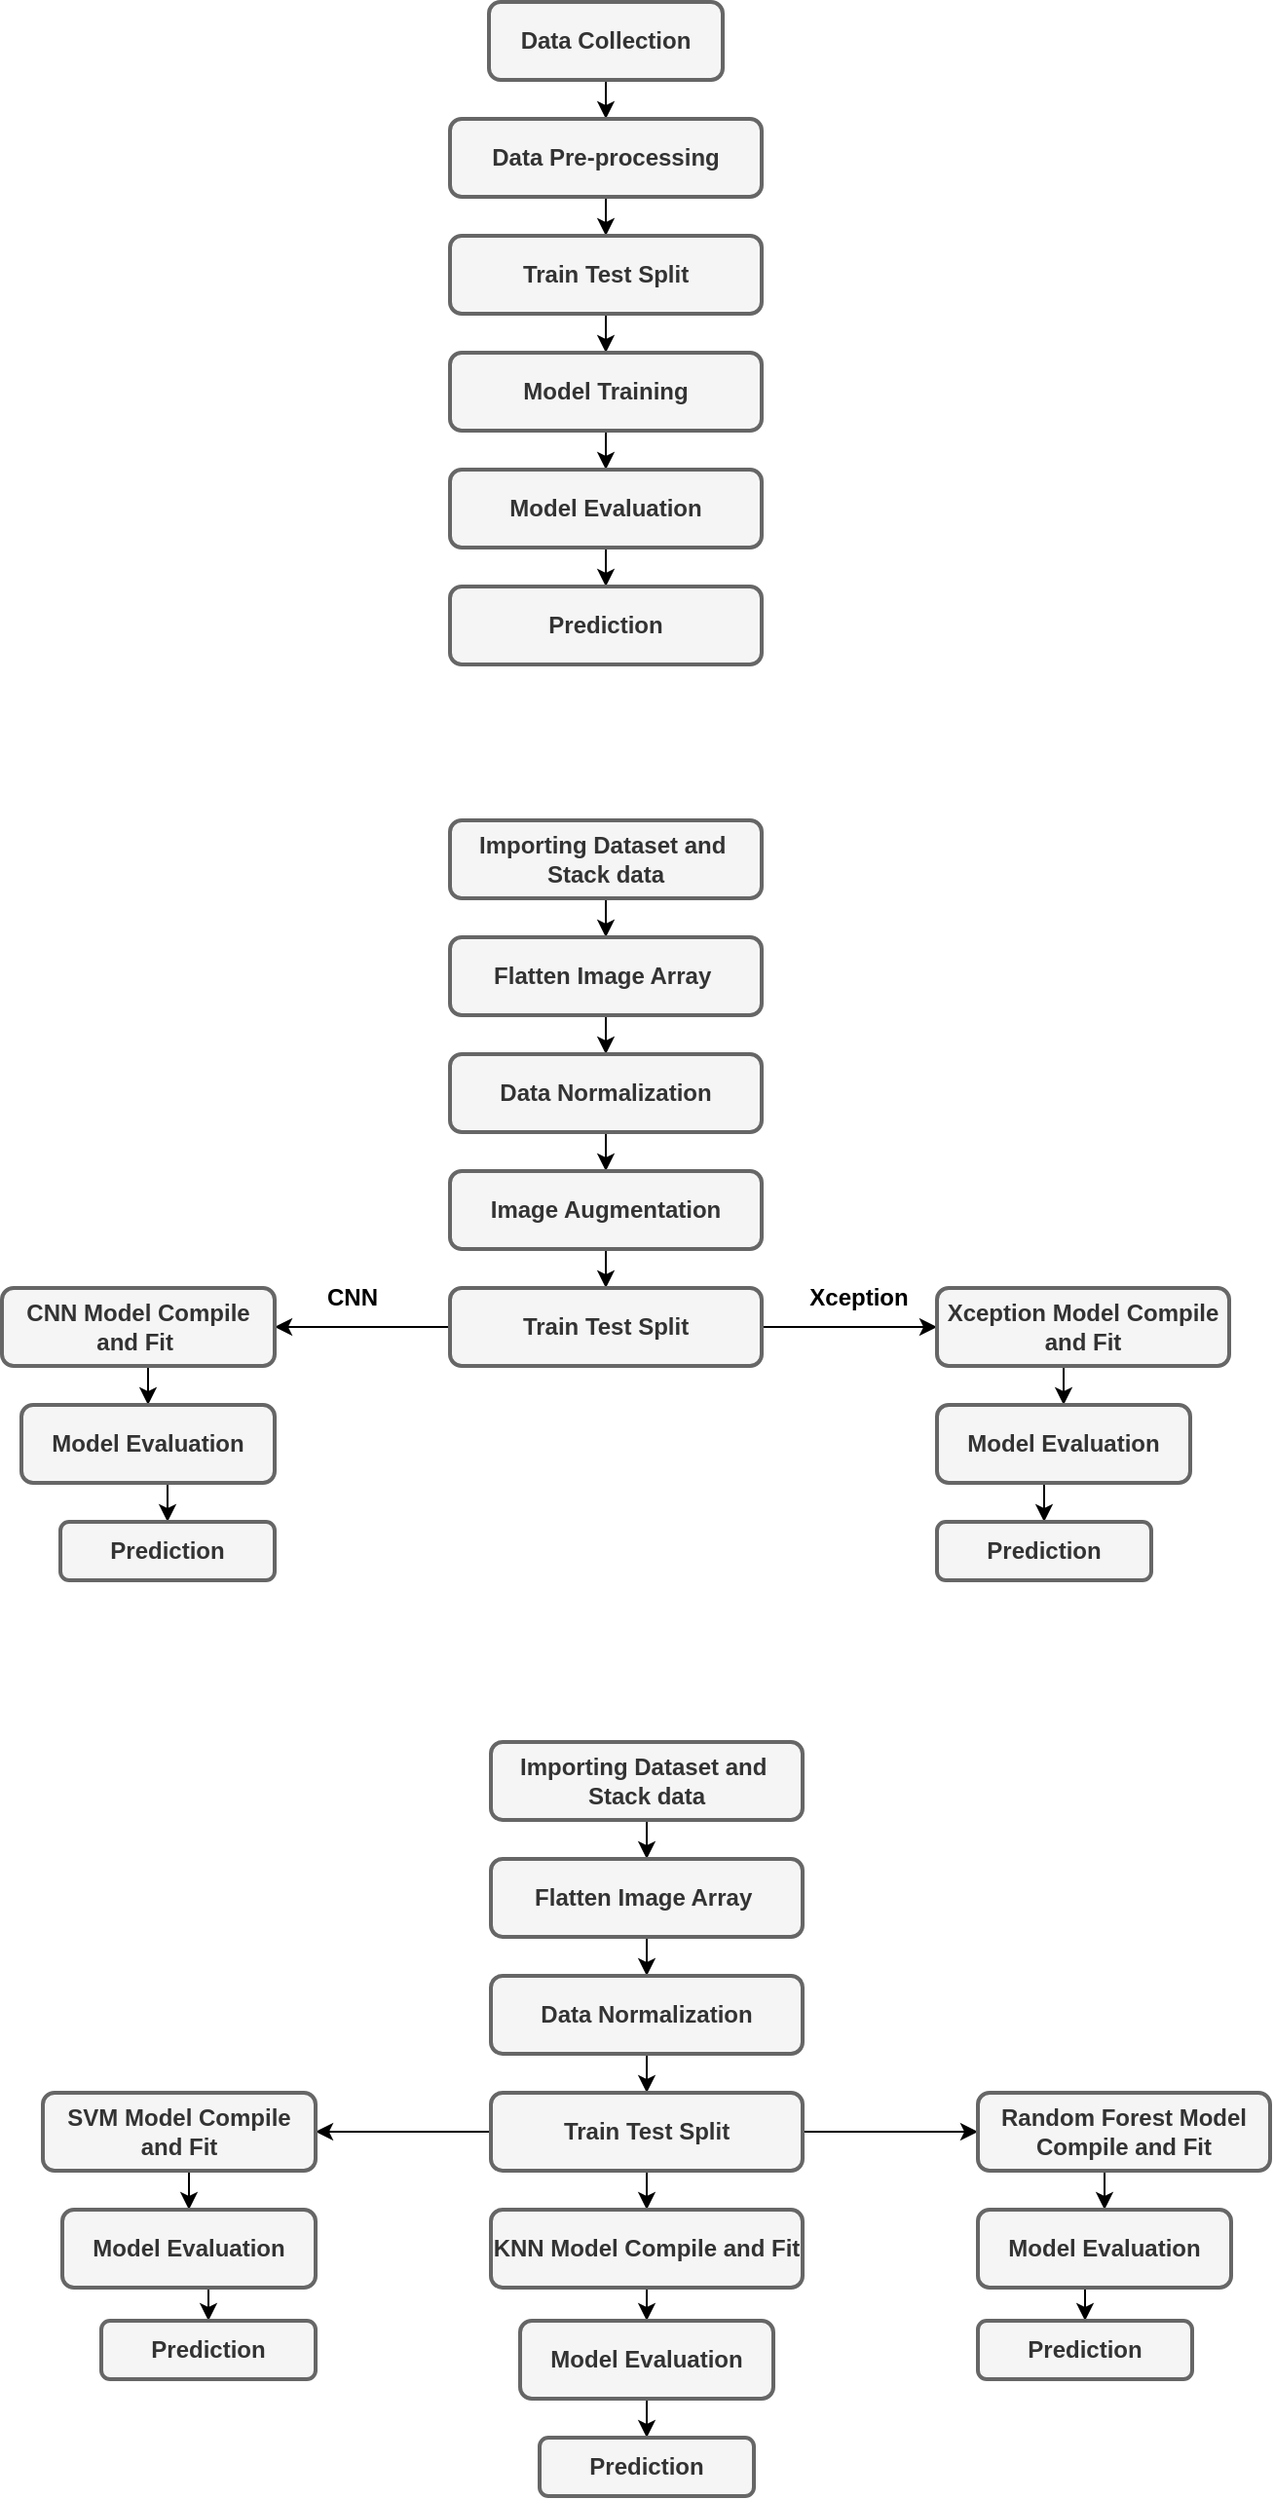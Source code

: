 <mxfile version="16.6.3" type="device" pages="2"><diagram id="3vPf51ADZp8cRpBSdEIF" name="Page-1"><mxGraphModel dx="1038" dy="539" grid="0" gridSize="10" guides="1" tooltips="1" connect="1" arrows="1" fold="1" page="0" pageScale="1" pageWidth="850" pageHeight="10000" math="0" shadow="0"><root><mxCell id="0"/><mxCell id="1" parent="0"/><mxCell id="pAZRWDwlo55XPpH5d5EI-12" style="edgeStyle=orthogonalEdgeStyle;rounded=0;orthogonalLoop=1;jettySize=auto;html=1;exitX=0.5;exitY=1;exitDx=0;exitDy=0;entryX=0.5;entryY=0;entryDx=0;entryDy=0;" edge="1" parent="1" source="pAZRWDwlo55XPpH5d5EI-1" target="pAZRWDwlo55XPpH5d5EI-4"><mxGeometry relative="1" as="geometry"/></mxCell><mxCell id="pAZRWDwlo55XPpH5d5EI-1" value="Data Collection" style="rounded=1;whiteSpace=wrap;html=1;strokeWidth=2;fillColor=#f5f5f5;fontColor=#333333;strokeColor=#666666;fontStyle=1" vertex="1" parent="1"><mxGeometry x="320" y="300" width="120" height="40" as="geometry"/></mxCell><mxCell id="pAZRWDwlo55XPpH5d5EI-13" style="edgeStyle=orthogonalEdgeStyle;rounded=0;orthogonalLoop=1;jettySize=auto;html=1;exitX=0.5;exitY=1;exitDx=0;exitDy=0;entryX=0.5;entryY=0;entryDx=0;entryDy=0;" edge="1" parent="1" source="pAZRWDwlo55XPpH5d5EI-4" target="pAZRWDwlo55XPpH5d5EI-8"><mxGeometry relative="1" as="geometry"/></mxCell><mxCell id="pAZRWDwlo55XPpH5d5EI-4" value="Data Pre-processing" style="rounded=1;whiteSpace=wrap;html=1;strokeWidth=2;fillColor=#f5f5f5;fontColor=#333333;strokeColor=#666666;fontStyle=1" vertex="1" parent="1"><mxGeometry x="300" y="360" width="160" height="40" as="geometry"/></mxCell><mxCell id="pAZRWDwlo55XPpH5d5EI-14" style="edgeStyle=orthogonalEdgeStyle;rounded=0;orthogonalLoop=1;jettySize=auto;html=1;exitX=0.5;exitY=1;exitDx=0;exitDy=0;entryX=0.5;entryY=0;entryDx=0;entryDy=0;" edge="1" parent="1" source="pAZRWDwlo55XPpH5d5EI-8" target="pAZRWDwlo55XPpH5d5EI-9"><mxGeometry relative="1" as="geometry"/></mxCell><mxCell id="pAZRWDwlo55XPpH5d5EI-8" value="Train Test Split" style="rounded=1;whiteSpace=wrap;html=1;strokeWidth=2;fillColor=#f5f5f5;fontColor=#333333;strokeColor=#666666;fontStyle=1" vertex="1" parent="1"><mxGeometry x="300" y="420" width="160" height="40" as="geometry"/></mxCell><mxCell id="pAZRWDwlo55XPpH5d5EI-15" style="edgeStyle=orthogonalEdgeStyle;rounded=0;orthogonalLoop=1;jettySize=auto;html=1;exitX=0.5;exitY=1;exitDx=0;exitDy=0;entryX=0.5;entryY=0;entryDx=0;entryDy=0;" edge="1" parent="1" source="pAZRWDwlo55XPpH5d5EI-9" target="pAZRWDwlo55XPpH5d5EI-10"><mxGeometry relative="1" as="geometry"/></mxCell><mxCell id="pAZRWDwlo55XPpH5d5EI-9" value="Model Training" style="rounded=1;whiteSpace=wrap;html=1;strokeWidth=2;fillColor=#f5f5f5;fontColor=#333333;strokeColor=#666666;fontStyle=1" vertex="1" parent="1"><mxGeometry x="300" y="480" width="160" height="40" as="geometry"/></mxCell><mxCell id="pAZRWDwlo55XPpH5d5EI-16" style="edgeStyle=orthogonalEdgeStyle;rounded=0;orthogonalLoop=1;jettySize=auto;html=1;exitX=0.5;exitY=1;exitDx=0;exitDy=0;entryX=0.5;entryY=0;entryDx=0;entryDy=0;" edge="1" parent="1" source="pAZRWDwlo55XPpH5d5EI-10" target="pAZRWDwlo55XPpH5d5EI-11"><mxGeometry relative="1" as="geometry"/></mxCell><mxCell id="pAZRWDwlo55XPpH5d5EI-10" value="Model Evaluation" style="rounded=1;whiteSpace=wrap;html=1;strokeWidth=2;fontStyle=1;fillColor=#f5f5f5;fontColor=#333333;strokeColor=#666666;" vertex="1" parent="1"><mxGeometry x="300" y="540" width="160" height="40" as="geometry"/></mxCell><mxCell id="pAZRWDwlo55XPpH5d5EI-11" value="Prediction" style="rounded=1;whiteSpace=wrap;html=1;strokeWidth=2;fillColor=#f5f5f5;fontColor=#333333;strokeColor=#666666;fontStyle=1" vertex="1" parent="1"><mxGeometry x="300" y="600" width="160" height="40" as="geometry"/></mxCell><mxCell id="pAZRWDwlo55XPpH5d5EI-28" style="edgeStyle=orthogonalEdgeStyle;rounded=0;orthogonalLoop=1;jettySize=auto;html=1;exitX=0.5;exitY=1;exitDx=0;exitDy=0;entryX=0.5;entryY=0;entryDx=0;entryDy=0;" edge="1" parent="1" source="pAZRWDwlo55XPpH5d5EI-17" target="pAZRWDwlo55XPpH5d5EI-18"><mxGeometry relative="1" as="geometry"/></mxCell><mxCell id="pAZRWDwlo55XPpH5d5EI-17" value="Importing Dataset and&amp;nbsp; Stack data" style="rounded=1;whiteSpace=wrap;html=1;strokeWidth=2;fillColor=#f5f5f5;fontColor=#333333;strokeColor=#666666;fontStyle=1" vertex="1" parent="1"><mxGeometry x="300" y="720" width="160" height="40" as="geometry"/></mxCell><mxCell id="pAZRWDwlo55XPpH5d5EI-29" style="edgeStyle=orthogonalEdgeStyle;rounded=0;orthogonalLoop=1;jettySize=auto;html=1;exitX=0.5;exitY=1;exitDx=0;exitDy=0;entryX=0.5;entryY=0;entryDx=0;entryDy=0;" edge="1" parent="1" source="pAZRWDwlo55XPpH5d5EI-18" target="pAZRWDwlo55XPpH5d5EI-19"><mxGeometry relative="1" as="geometry"/></mxCell><mxCell id="pAZRWDwlo55XPpH5d5EI-18" value="Flatten Image Array&amp;nbsp;" style="rounded=1;whiteSpace=wrap;html=1;strokeWidth=2;fillColor=#f5f5f5;fontColor=#333333;strokeColor=#666666;fontStyle=1" vertex="1" parent="1"><mxGeometry x="300" y="780" width="160" height="40" as="geometry"/></mxCell><mxCell id="pAZRWDwlo55XPpH5d5EI-30" style="edgeStyle=orthogonalEdgeStyle;rounded=0;orthogonalLoop=1;jettySize=auto;html=1;exitX=0.5;exitY=1;exitDx=0;exitDy=0;entryX=0.5;entryY=0;entryDx=0;entryDy=0;" edge="1" parent="1" source="pAZRWDwlo55XPpH5d5EI-19" target="pAZRWDwlo55XPpH5d5EI-20"><mxGeometry relative="1" as="geometry"/></mxCell><mxCell id="pAZRWDwlo55XPpH5d5EI-19" value="Data Normalization" style="rounded=1;whiteSpace=wrap;html=1;strokeWidth=2;fontStyle=1;fillColor=#f5f5f5;fontColor=#333333;strokeColor=#666666;" vertex="1" parent="1"><mxGeometry x="300" y="840" width="160" height="40" as="geometry"/></mxCell><mxCell id="pAZRWDwlo55XPpH5d5EI-31" style="edgeStyle=orthogonalEdgeStyle;rounded=0;orthogonalLoop=1;jettySize=auto;html=1;exitX=0.5;exitY=1;exitDx=0;exitDy=0;entryX=0.5;entryY=0;entryDx=0;entryDy=0;" edge="1" parent="1" source="pAZRWDwlo55XPpH5d5EI-20" target="pAZRWDwlo55XPpH5d5EI-21"><mxGeometry relative="1" as="geometry"/></mxCell><mxCell id="pAZRWDwlo55XPpH5d5EI-20" value="Image Augmentation" style="rounded=1;whiteSpace=wrap;html=1;strokeWidth=2;fillColor=#f5f5f5;fontColor=#333333;strokeColor=#666666;fontStyle=1" vertex="1" parent="1"><mxGeometry x="300" y="900" width="160" height="40" as="geometry"/></mxCell><mxCell id="pAZRWDwlo55XPpH5d5EI-32" style="edgeStyle=orthogonalEdgeStyle;rounded=0;orthogonalLoop=1;jettySize=auto;html=1;exitX=0;exitY=0.5;exitDx=0;exitDy=0;entryX=1;entryY=0.5;entryDx=0;entryDy=0;" edge="1" parent="1" source="pAZRWDwlo55XPpH5d5EI-21" target="pAZRWDwlo55XPpH5d5EI-22"><mxGeometry relative="1" as="geometry"/></mxCell><mxCell id="pAZRWDwlo55XPpH5d5EI-33" style="edgeStyle=orthogonalEdgeStyle;rounded=0;orthogonalLoop=1;jettySize=auto;html=1;exitX=1;exitY=0.5;exitDx=0;exitDy=0;entryX=0;entryY=0.5;entryDx=0;entryDy=0;" edge="1" parent="1" source="pAZRWDwlo55XPpH5d5EI-21" target="pAZRWDwlo55XPpH5d5EI-23"><mxGeometry relative="1" as="geometry"/></mxCell><mxCell id="pAZRWDwlo55XPpH5d5EI-21" value="Train Test Split" style="rounded=1;whiteSpace=wrap;html=1;strokeWidth=2;fontStyle=1;fillColor=#f5f5f5;fontColor=#333333;strokeColor=#666666;" vertex="1" parent="1"><mxGeometry x="300" y="960" width="160" height="40" as="geometry"/></mxCell><mxCell id="pAZRWDwlo55XPpH5d5EI-34" style="edgeStyle=orthogonalEdgeStyle;rounded=0;orthogonalLoop=1;jettySize=auto;html=1;exitX=0.5;exitY=1;exitDx=0;exitDy=0;entryX=0.5;entryY=0;entryDx=0;entryDy=0;" edge="1" parent="1" source="pAZRWDwlo55XPpH5d5EI-22" target="pAZRWDwlo55XPpH5d5EI-24"><mxGeometry relative="1" as="geometry"/></mxCell><mxCell id="pAZRWDwlo55XPpH5d5EI-22" value="CNN Model Compile and Fit&amp;nbsp;" style="rounded=1;whiteSpace=wrap;html=1;strokeWidth=2;fillColor=#f5f5f5;fontColor=#333333;strokeColor=#666666;fontStyle=1" vertex="1" parent="1"><mxGeometry x="70" y="960" width="140" height="40" as="geometry"/></mxCell><mxCell id="pAZRWDwlo55XPpH5d5EI-38" style="edgeStyle=orthogonalEdgeStyle;rounded=0;orthogonalLoop=1;jettySize=auto;html=1;exitX=0.5;exitY=1;exitDx=0;exitDy=0;entryX=0.5;entryY=0;entryDx=0;entryDy=0;" edge="1" parent="1" source="pAZRWDwlo55XPpH5d5EI-23" target="pAZRWDwlo55XPpH5d5EI-25"><mxGeometry relative="1" as="geometry"/></mxCell><mxCell id="pAZRWDwlo55XPpH5d5EI-23" value="Xception Model Compile and Fit" style="rounded=1;whiteSpace=wrap;html=1;strokeWidth=2;fontStyle=1;fillColor=#f5f5f5;fontColor=#333333;strokeColor=#666666;" vertex="1" parent="1"><mxGeometry x="550" y="960" width="150" height="40" as="geometry"/></mxCell><mxCell id="pAZRWDwlo55XPpH5d5EI-36" style="edgeStyle=orthogonalEdgeStyle;rounded=0;orthogonalLoop=1;jettySize=auto;html=1;exitX=0.5;exitY=1;exitDx=0;exitDy=0;entryX=0.5;entryY=0;entryDx=0;entryDy=0;" edge="1" parent="1" source="pAZRWDwlo55XPpH5d5EI-24" target="pAZRWDwlo55XPpH5d5EI-26"><mxGeometry relative="1" as="geometry"/></mxCell><mxCell id="pAZRWDwlo55XPpH5d5EI-24" value="Model Evaluation" style="rounded=1;whiteSpace=wrap;html=1;strokeWidth=2;fillColor=#f5f5f5;fontColor=#333333;strokeColor=#666666;fontStyle=1" vertex="1" parent="1"><mxGeometry x="80" y="1020" width="130" height="40" as="geometry"/></mxCell><mxCell id="pAZRWDwlo55XPpH5d5EI-39" style="edgeStyle=orthogonalEdgeStyle;rounded=0;orthogonalLoop=1;jettySize=auto;html=1;exitX=0.5;exitY=1;exitDx=0;exitDy=0;entryX=0.5;entryY=0;entryDx=0;entryDy=0;" edge="1" parent="1" source="pAZRWDwlo55XPpH5d5EI-25" target="pAZRWDwlo55XPpH5d5EI-27"><mxGeometry relative="1" as="geometry"/></mxCell><mxCell id="pAZRWDwlo55XPpH5d5EI-25" value="Model Evaluation" style="rounded=1;whiteSpace=wrap;html=1;strokeWidth=2;fillColor=#f5f5f5;fontColor=#333333;strokeColor=#666666;fontStyle=1" vertex="1" parent="1"><mxGeometry x="550" y="1020" width="130" height="40" as="geometry"/></mxCell><mxCell id="pAZRWDwlo55XPpH5d5EI-26" value="Prediction" style="rounded=1;whiteSpace=wrap;html=1;strokeWidth=2;fontStyle=1;fillColor=#f5f5f5;fontColor=#333333;strokeColor=#666666;" vertex="1" parent="1"><mxGeometry x="100" y="1080" width="110" height="30" as="geometry"/></mxCell><mxCell id="pAZRWDwlo55XPpH5d5EI-27" value="Prediction" style="rounded=1;whiteSpace=wrap;html=1;strokeWidth=2;fontStyle=1;fillColor=#f5f5f5;fontColor=#333333;strokeColor=#666666;" vertex="1" parent="1"><mxGeometry x="550" y="1080" width="110" height="30" as="geometry"/></mxCell><mxCell id="pAZRWDwlo55XPpH5d5EI-40" value="CNN" style="text;html=1;strokeColor=none;fillColor=none;align=center;verticalAlign=middle;whiteSpace=wrap;rounded=0;fontStyle=1" vertex="1" parent="1"><mxGeometry x="220" y="950" width="60" height="30" as="geometry"/></mxCell><mxCell id="pAZRWDwlo55XPpH5d5EI-41" value="Xception" style="text;html=1;strokeColor=none;fillColor=none;align=center;verticalAlign=middle;whiteSpace=wrap;rounded=0;fontStyle=1" vertex="1" parent="1"><mxGeometry x="480" y="950" width="60" height="30" as="geometry"/></mxCell><mxCell id="pAZRWDwlo55XPpH5d5EI-42" style="edgeStyle=orthogonalEdgeStyle;rounded=0;orthogonalLoop=1;jettySize=auto;html=1;exitX=0.5;exitY=1;exitDx=0;exitDy=0;entryX=0.5;entryY=0;entryDx=0;entryDy=0;" edge="1" parent="1" source="pAZRWDwlo55XPpH5d5EI-43" target="pAZRWDwlo55XPpH5d5EI-45"><mxGeometry relative="1" as="geometry"/></mxCell><mxCell id="pAZRWDwlo55XPpH5d5EI-43" value="Importing Dataset and&amp;nbsp; Stack data" style="rounded=1;whiteSpace=wrap;html=1;strokeWidth=2;fillColor=#f5f5f5;fontColor=#333333;strokeColor=#666666;fontStyle=1" vertex="1" parent="1"><mxGeometry x="321" y="1193" width="160" height="40" as="geometry"/></mxCell><mxCell id="pAZRWDwlo55XPpH5d5EI-44" style="edgeStyle=orthogonalEdgeStyle;rounded=0;orthogonalLoop=1;jettySize=auto;html=1;exitX=0.5;exitY=1;exitDx=0;exitDy=0;entryX=0.5;entryY=0;entryDx=0;entryDy=0;" edge="1" parent="1" source="pAZRWDwlo55XPpH5d5EI-45" target="pAZRWDwlo55XPpH5d5EI-47"><mxGeometry relative="1" as="geometry"/></mxCell><mxCell id="pAZRWDwlo55XPpH5d5EI-45" value="Flatten Image Array&amp;nbsp;" style="rounded=1;whiteSpace=wrap;html=1;strokeWidth=2;fillColor=#f5f5f5;fontColor=#333333;strokeColor=#666666;fontStyle=1" vertex="1" parent="1"><mxGeometry x="321" y="1253" width="160" height="40" as="geometry"/></mxCell><mxCell id="pAZRWDwlo55XPpH5d5EI-46" style="edgeStyle=orthogonalEdgeStyle;rounded=0;orthogonalLoop=1;jettySize=auto;html=1;exitX=0.5;exitY=1;exitDx=0;exitDy=0;entryX=0.5;entryY=0;entryDx=0;entryDy=0;" edge="1" parent="1" source="pAZRWDwlo55XPpH5d5EI-47" target="pAZRWDwlo55XPpH5d5EI-49"><mxGeometry relative="1" as="geometry"/></mxCell><mxCell id="pAZRWDwlo55XPpH5d5EI-47" value="Data Normalization" style="rounded=1;whiteSpace=wrap;html=1;strokeWidth=2;fontStyle=1;fillColor=#f5f5f5;fontColor=#333333;strokeColor=#666666;" vertex="1" parent="1"><mxGeometry x="321" y="1313" width="160" height="40" as="geometry"/></mxCell><mxCell id="pAZRWDwlo55XPpH5d5EI-48" style="edgeStyle=orthogonalEdgeStyle;rounded=0;orthogonalLoop=1;jettySize=auto;html=1;exitX=0.5;exitY=1;exitDx=0;exitDy=0;entryX=0.5;entryY=0;entryDx=0;entryDy=0;" edge="1" parent="1" source="pAZRWDwlo55XPpH5d5EI-49" target="pAZRWDwlo55XPpH5d5EI-52"><mxGeometry relative="1" as="geometry"/></mxCell><mxCell id="pAZRWDwlo55XPpH5d5EI-65" style="edgeStyle=orthogonalEdgeStyle;rounded=0;orthogonalLoop=1;jettySize=auto;html=1;" edge="1" parent="1" source="pAZRWDwlo55XPpH5d5EI-49" target="pAZRWDwlo55XPpH5d5EI-54"><mxGeometry relative="1" as="geometry"/></mxCell><mxCell id="pAZRWDwlo55XPpH5d5EI-66" style="edgeStyle=orthogonalEdgeStyle;rounded=0;orthogonalLoop=1;jettySize=auto;html=1;exitX=1;exitY=0.5;exitDx=0;exitDy=0;" edge="1" parent="1" source="pAZRWDwlo55XPpH5d5EI-49" target="pAZRWDwlo55XPpH5d5EI-56"><mxGeometry relative="1" as="geometry"/></mxCell><mxCell id="pAZRWDwlo55XPpH5d5EI-49" value="Train Test Split" style="rounded=1;whiteSpace=wrap;html=1;strokeWidth=2;fillColor=#f5f5f5;fontColor=#333333;strokeColor=#666666;fontStyle=1" vertex="1" parent="1"><mxGeometry x="321" y="1373" width="160" height="40" as="geometry"/></mxCell><mxCell id="pAZRWDwlo55XPpH5d5EI-72" style="edgeStyle=orthogonalEdgeStyle;rounded=0;orthogonalLoop=1;jettySize=auto;html=1;exitX=0.5;exitY=1;exitDx=0;exitDy=0;entryX=0.5;entryY=0;entryDx=0;entryDy=0;" edge="1" parent="1" source="pAZRWDwlo55XPpH5d5EI-52" target="pAZRWDwlo55XPpH5d5EI-70"><mxGeometry relative="1" as="geometry"/></mxCell><mxCell id="pAZRWDwlo55XPpH5d5EI-52" value="KNN Model Compile and Fit" style="rounded=1;whiteSpace=wrap;html=1;strokeWidth=2;fontStyle=1;fillColor=#f5f5f5;fontColor=#333333;strokeColor=#666666;" vertex="1" parent="1"><mxGeometry x="321" y="1433" width="160" height="40" as="geometry"/></mxCell><mxCell id="pAZRWDwlo55XPpH5d5EI-68" style="edgeStyle=orthogonalEdgeStyle;rounded=0;orthogonalLoop=1;jettySize=auto;html=1;exitX=0.5;exitY=1;exitDx=0;exitDy=0;entryX=0.5;entryY=0;entryDx=0;entryDy=0;" edge="1" parent="1" source="pAZRWDwlo55XPpH5d5EI-54" target="pAZRWDwlo55XPpH5d5EI-58"><mxGeometry relative="1" as="geometry"/></mxCell><mxCell id="pAZRWDwlo55XPpH5d5EI-54" value="SVM Model Compile and Fit" style="rounded=1;whiteSpace=wrap;html=1;strokeWidth=2;fillColor=#f5f5f5;fontColor=#333333;strokeColor=#666666;fontStyle=1" vertex="1" parent="1"><mxGeometry x="91" y="1373" width="140" height="40" as="geometry"/></mxCell><mxCell id="pAZRWDwlo55XPpH5d5EI-69" style="edgeStyle=orthogonalEdgeStyle;rounded=0;orthogonalLoop=1;jettySize=auto;html=1;exitX=0.5;exitY=1;exitDx=0;exitDy=0;entryX=0.5;entryY=0;entryDx=0;entryDy=0;" edge="1" parent="1" source="pAZRWDwlo55XPpH5d5EI-56" target="pAZRWDwlo55XPpH5d5EI-60"><mxGeometry relative="1" as="geometry"/></mxCell><mxCell id="pAZRWDwlo55XPpH5d5EI-56" value="Random Forest Model Compile and Fit" style="rounded=1;whiteSpace=wrap;html=1;strokeWidth=2;fontStyle=1;fillColor=#f5f5f5;fontColor=#333333;strokeColor=#666666;" vertex="1" parent="1"><mxGeometry x="571" y="1373" width="150" height="40" as="geometry"/></mxCell><mxCell id="pAZRWDwlo55XPpH5d5EI-57" style="edgeStyle=orthogonalEdgeStyle;rounded=0;orthogonalLoop=1;jettySize=auto;html=1;exitX=0.5;exitY=1;exitDx=0;exitDy=0;entryX=0.5;entryY=0;entryDx=0;entryDy=0;" edge="1" parent="1" source="pAZRWDwlo55XPpH5d5EI-58" target="pAZRWDwlo55XPpH5d5EI-61"><mxGeometry relative="1" as="geometry"/></mxCell><mxCell id="pAZRWDwlo55XPpH5d5EI-58" value="Model Evaluation" style="rounded=1;whiteSpace=wrap;html=1;strokeWidth=2;fillColor=#f5f5f5;fontColor=#333333;strokeColor=#666666;fontStyle=1" vertex="1" parent="1"><mxGeometry x="101" y="1433" width="130" height="40" as="geometry"/></mxCell><mxCell id="pAZRWDwlo55XPpH5d5EI-59" style="edgeStyle=orthogonalEdgeStyle;rounded=0;orthogonalLoop=1;jettySize=auto;html=1;exitX=0.5;exitY=1;exitDx=0;exitDy=0;entryX=0.5;entryY=0;entryDx=0;entryDy=0;" edge="1" parent="1" source="pAZRWDwlo55XPpH5d5EI-60" target="pAZRWDwlo55XPpH5d5EI-62"><mxGeometry relative="1" as="geometry"/></mxCell><mxCell id="pAZRWDwlo55XPpH5d5EI-60" value="Model Evaluation" style="rounded=1;whiteSpace=wrap;html=1;strokeWidth=2;fillColor=#f5f5f5;fontColor=#333333;strokeColor=#666666;fontStyle=1" vertex="1" parent="1"><mxGeometry x="571" y="1433" width="130" height="40" as="geometry"/></mxCell><mxCell id="pAZRWDwlo55XPpH5d5EI-61" value="Prediction" style="rounded=1;whiteSpace=wrap;html=1;strokeWidth=2;fontStyle=1;fillColor=#f5f5f5;fontColor=#333333;strokeColor=#666666;" vertex="1" parent="1"><mxGeometry x="121" y="1490" width="110" height="30" as="geometry"/></mxCell><mxCell id="pAZRWDwlo55XPpH5d5EI-62" value="Prediction" style="rounded=1;whiteSpace=wrap;html=1;strokeWidth=2;fontStyle=1;fillColor=#f5f5f5;fontColor=#333333;strokeColor=#666666;" vertex="1" parent="1"><mxGeometry x="571" y="1490" width="110" height="30" as="geometry"/></mxCell><mxCell id="pAZRWDwlo55XPpH5d5EI-73" style="edgeStyle=orthogonalEdgeStyle;rounded=0;orthogonalLoop=1;jettySize=auto;html=1;exitX=0.5;exitY=1;exitDx=0;exitDy=0;entryX=0.5;entryY=0;entryDx=0;entryDy=0;" edge="1" parent="1" source="pAZRWDwlo55XPpH5d5EI-70" target="pAZRWDwlo55XPpH5d5EI-71"><mxGeometry relative="1" as="geometry"/></mxCell><mxCell id="pAZRWDwlo55XPpH5d5EI-70" value="Model Evaluation" style="rounded=1;whiteSpace=wrap;html=1;strokeWidth=2;fillColor=#f5f5f5;fontColor=#333333;strokeColor=#666666;fontStyle=1" vertex="1" parent="1"><mxGeometry x="336" y="1490" width="130" height="40" as="geometry"/></mxCell><mxCell id="pAZRWDwlo55XPpH5d5EI-71" value="Prediction" style="rounded=1;whiteSpace=wrap;html=1;strokeWidth=2;fontStyle=1;fillColor=#f5f5f5;fontColor=#333333;strokeColor=#666666;" vertex="1" parent="1"><mxGeometry x="346" y="1550" width="110" height="30" as="geometry"/></mxCell></root></mxGraphModel></diagram><diagram id="BI_6523dFiHnsFZ6tqWO" name="Page-1"><mxGraphModel><root><mxCell id="0"/><mxCell id="1" parent="0"/></root></mxGraphModel></diagram></mxfile>